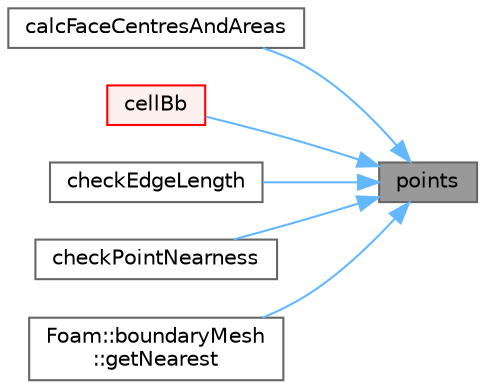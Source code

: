 digraph "points"
{
 // LATEX_PDF_SIZE
  bgcolor="transparent";
  edge [fontname=Helvetica,fontsize=10,labelfontname=Helvetica,labelfontsize=10];
  node [fontname=Helvetica,fontsize=10,shape=box,height=0.2,width=0.4];
  rankdir="RL";
  Node1 [id="Node000001",label="points",height=0.2,width=0.4,color="gray40", fillcolor="grey60", style="filled", fontcolor="black",tooltip=" "];
  Node1 -> Node2 [id="edge1_Node000001_Node000002",dir="back",color="steelblue1",style="solid",tooltip=" "];
  Node2 [id="Node000002",label="calcFaceCentresAndAreas",height=0.2,width=0.4,color="grey40", fillcolor="white", style="filled",URL="$classFoam_1_1primitiveMesh.html#ae69022524e466285c14e5688f29e66b6",tooltip=" "];
  Node1 -> Node3 [id="edge2_Node000001_Node000003",dir="back",color="steelblue1",style="solid",tooltip=" "];
  Node3 [id="Node000003",label="cellBb",height=0.2,width=0.4,color="red", fillcolor="#FFF0F0", style="filled",URL="$classFoam_1_1primitiveMesh.html#acc6d1ae147bc8e7b28ba5ee2a121781a",tooltip=" "];
  Node1 -> Node5 [id="edge3_Node000001_Node000005",dir="back",color="steelblue1",style="solid",tooltip=" "];
  Node5 [id="Node000005",label="checkEdgeLength",height=0.2,width=0.4,color="grey40", fillcolor="white", style="filled",URL="$classFoam_1_1primitiveMesh.html#a3988b9cec2947b9dea1e7d3a8c097a46",tooltip=" "];
  Node1 -> Node6 [id="edge4_Node000001_Node000006",dir="back",color="steelblue1",style="solid",tooltip=" "];
  Node6 [id="Node000006",label="checkPointNearness",height=0.2,width=0.4,color="grey40", fillcolor="white", style="filled",URL="$classFoam_1_1primitiveMesh.html#ac2c2f064ea0cd05ee80fc09c957e7341",tooltip=" "];
  Node1 -> Node7 [id="edge5_Node000001_Node000007",dir="back",color="steelblue1",style="solid",tooltip=" "];
  Node7 [id="Node000007",label="Foam::boundaryMesh\l::getNearest",height=0.2,width=0.4,color="grey40", fillcolor="white", style="filled",URL="$classFoam_1_1boundaryMesh.html#a7cfb30aa0fa4868d8a08ec928d0c1315",tooltip=" "];
}
